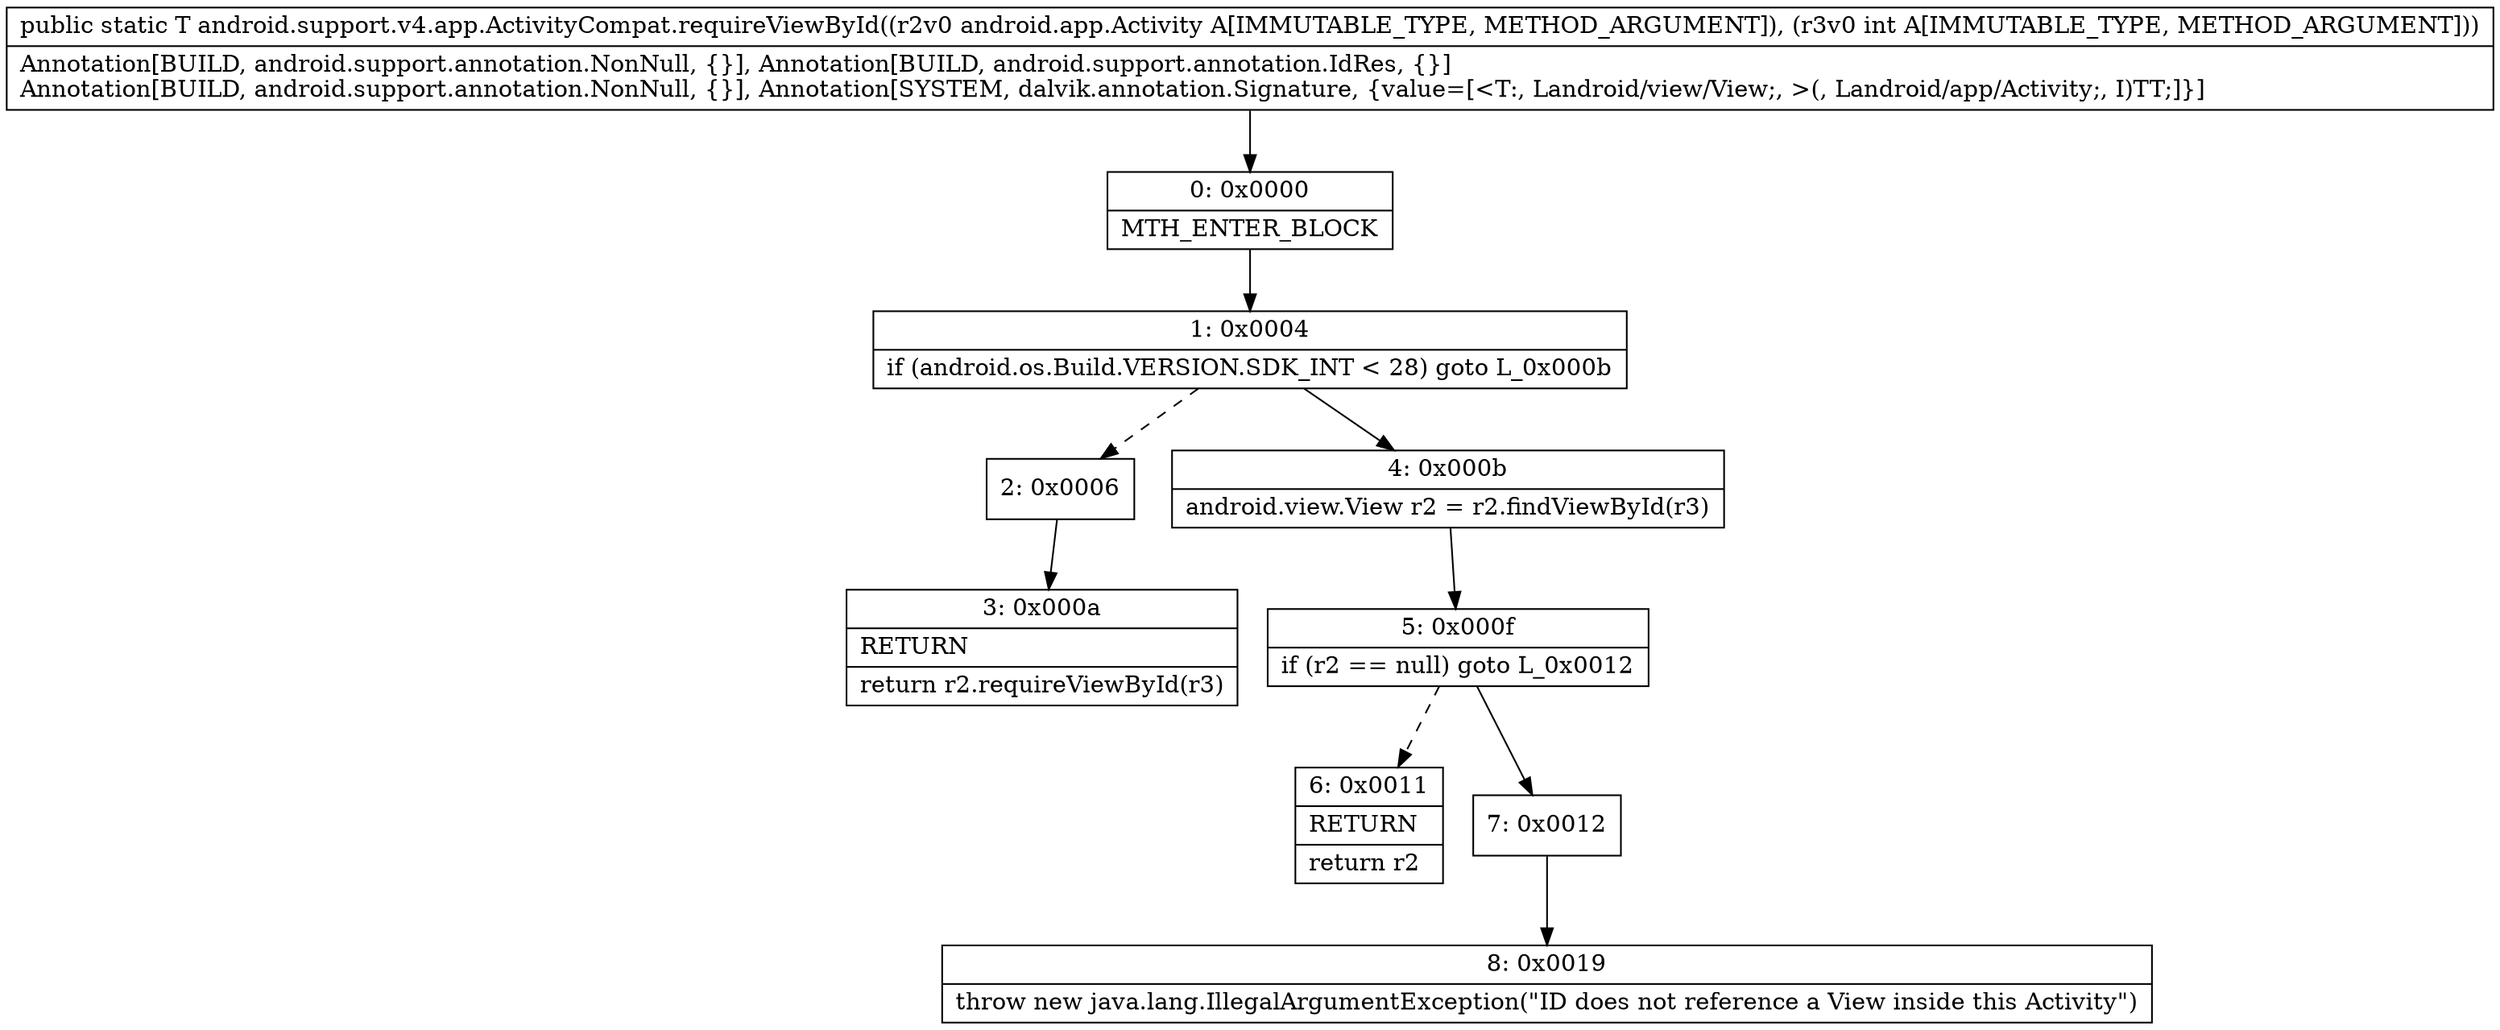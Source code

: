 digraph "CFG forandroid.support.v4.app.ActivityCompat.requireViewById(Landroid\/app\/Activity;I)Landroid\/view\/View;" {
Node_0 [shape=record,label="{0\:\ 0x0000|MTH_ENTER_BLOCK\l}"];
Node_1 [shape=record,label="{1\:\ 0x0004|if (android.os.Build.VERSION.SDK_INT \< 28) goto L_0x000b\l}"];
Node_2 [shape=record,label="{2\:\ 0x0006}"];
Node_3 [shape=record,label="{3\:\ 0x000a|RETURN\l|return r2.requireViewById(r3)\l}"];
Node_4 [shape=record,label="{4\:\ 0x000b|android.view.View r2 = r2.findViewById(r3)\l}"];
Node_5 [shape=record,label="{5\:\ 0x000f|if (r2 == null) goto L_0x0012\l}"];
Node_6 [shape=record,label="{6\:\ 0x0011|RETURN\l|return r2\l}"];
Node_7 [shape=record,label="{7\:\ 0x0012}"];
Node_8 [shape=record,label="{8\:\ 0x0019|throw new java.lang.IllegalArgumentException(\"ID does not reference a View inside this Activity\")\l}"];
MethodNode[shape=record,label="{public static T android.support.v4.app.ActivityCompat.requireViewById((r2v0 android.app.Activity A[IMMUTABLE_TYPE, METHOD_ARGUMENT]), (r3v0 int A[IMMUTABLE_TYPE, METHOD_ARGUMENT]))  | Annotation[BUILD, android.support.annotation.NonNull, \{\}], Annotation[BUILD, android.support.annotation.IdRes, \{\}]\lAnnotation[BUILD, android.support.annotation.NonNull, \{\}], Annotation[SYSTEM, dalvik.annotation.Signature, \{value=[\<T:, Landroid\/view\/View;, \>(, Landroid\/app\/Activity;, I)TT;]\}]\l}"];
MethodNode -> Node_0;
Node_0 -> Node_1;
Node_1 -> Node_2[style=dashed];
Node_1 -> Node_4;
Node_2 -> Node_3;
Node_4 -> Node_5;
Node_5 -> Node_6[style=dashed];
Node_5 -> Node_7;
Node_7 -> Node_8;
}


